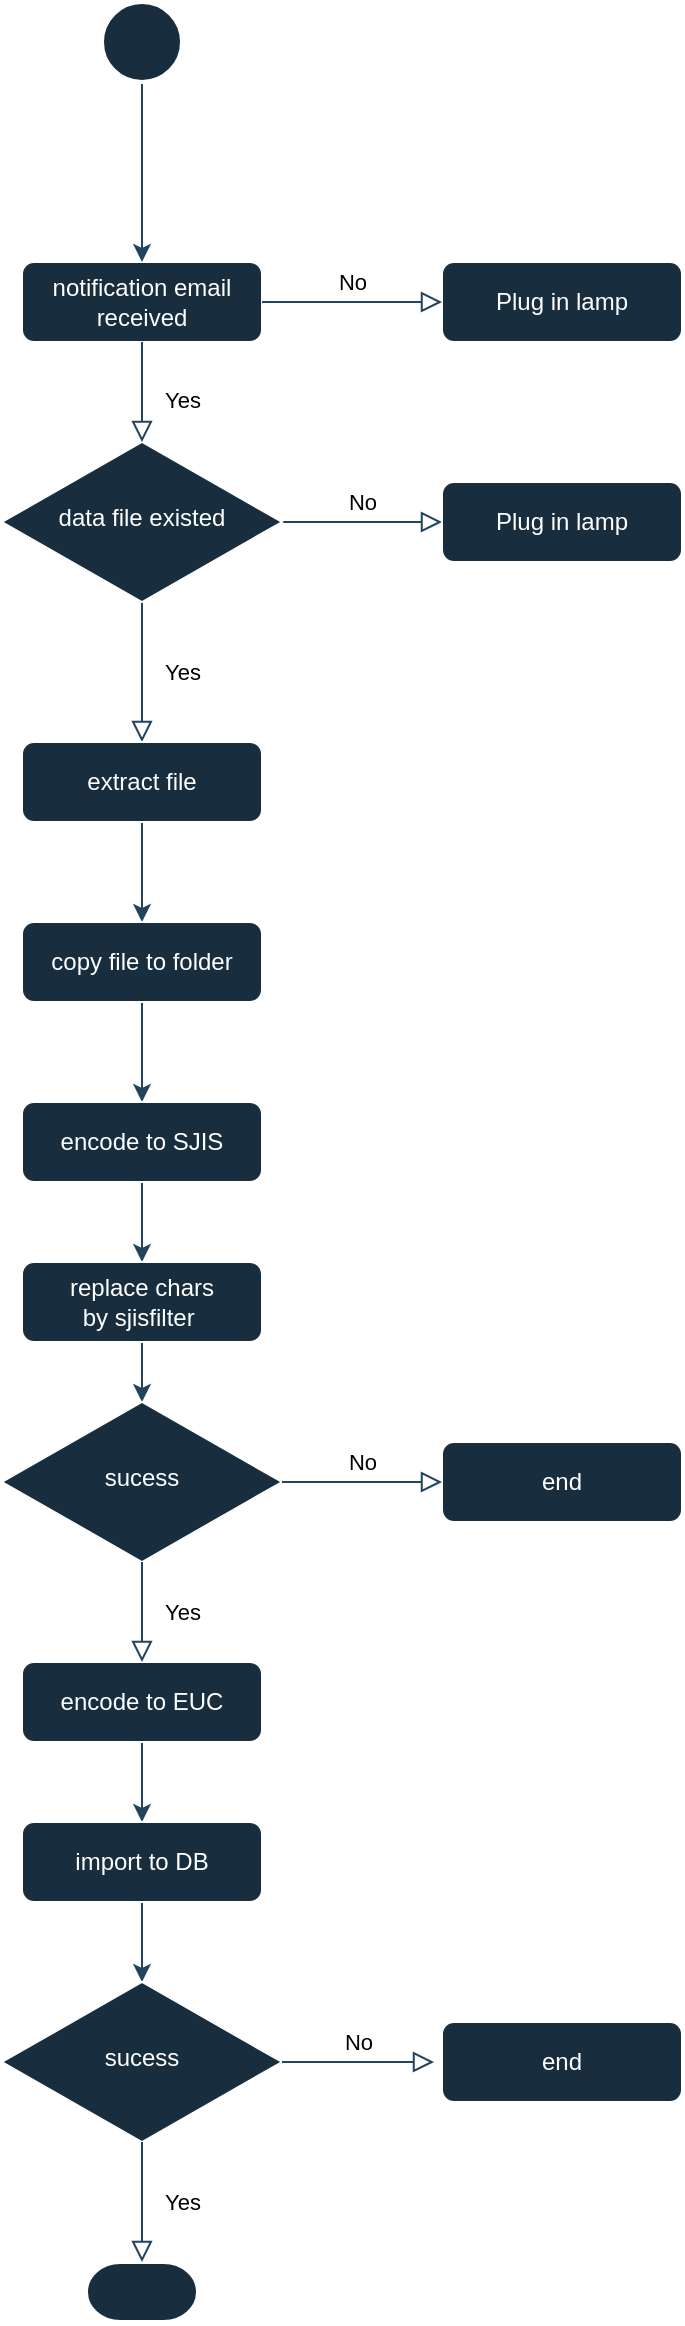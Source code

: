 <mxfile version="21.5.0" type="github">
  <diagram id="C5RBs43oDa-KdzZeNtuy" name="Page-1">
    <mxGraphModel dx="1050" dy="1718" grid="1" gridSize="10" guides="1" tooltips="1" connect="1" arrows="1" fold="1" page="1" pageScale="1" pageWidth="827" pageHeight="1169" math="0" shadow="0">
      <root>
        <mxCell id="WIyWlLk6GJQsqaUBKTNV-0" />
        <mxCell id="WIyWlLk6GJQsqaUBKTNV-1" parent="WIyWlLk6GJQsqaUBKTNV-0" />
        <mxCell id="WIyWlLk6GJQsqaUBKTNV-3" value="notification email received" style="rounded=1;whiteSpace=wrap;html=1;fontSize=12;glass=0;strokeWidth=1;shadow=0;labelBackgroundColor=none;fillColor=#182E3E;strokeColor=#FFFFFF;fontColor=#FFFFFF;" parent="WIyWlLk6GJQsqaUBKTNV-1" vertex="1">
          <mxGeometry x="254" y="-1020" width="120" height="40" as="geometry" />
        </mxCell>
        <mxCell id="WIyWlLk6GJQsqaUBKTNV-4" value="Yes" style="rounded=0;html=1;jettySize=auto;orthogonalLoop=1;fontSize=11;endArrow=block;endFill=0;endSize=8;strokeWidth=1;shadow=0;labelBackgroundColor=none;edgeStyle=orthogonalEdgeStyle;strokeColor=#23445D;fontColor=default;entryX=0.5;entryY=0;entryDx=0;entryDy=0;exitX=0.5;exitY=1;exitDx=0;exitDy=0;" parent="WIyWlLk6GJQsqaUBKTNV-1" source="WIyWlLk6GJQsqaUBKTNV-6" target="WIyWlLk6GJQsqaUBKTNV-11" edge="1">
          <mxGeometry y="20" relative="1" as="geometry">
            <mxPoint as="offset" />
            <mxPoint x="314" y="-810" as="targetPoint" />
          </mxGeometry>
        </mxCell>
        <mxCell id="WIyWlLk6GJQsqaUBKTNV-5" value="No" style="edgeStyle=orthogonalEdgeStyle;rounded=0;html=1;jettySize=auto;orthogonalLoop=1;fontSize=11;endArrow=block;endFill=0;endSize=8;strokeWidth=1;shadow=0;labelBackgroundColor=none;strokeColor=#23445D;fontColor=default;" parent="WIyWlLk6GJQsqaUBKTNV-1" source="WIyWlLk6GJQsqaUBKTNV-6" target="WIyWlLk6GJQsqaUBKTNV-7" edge="1">
          <mxGeometry y="10" relative="1" as="geometry">
            <mxPoint as="offset" />
          </mxGeometry>
        </mxCell>
        <mxCell id="WIyWlLk6GJQsqaUBKTNV-6" value="data file existed" style="rhombus;whiteSpace=wrap;html=1;shadow=0;fontFamily=Helvetica;fontSize=12;align=center;strokeWidth=1;spacing=6;spacingTop=-4;labelBackgroundColor=none;fillColor=#182E3E;strokeColor=#FFFFFF;fontColor=#FFFFFF;" parent="WIyWlLk6GJQsqaUBKTNV-1" vertex="1">
          <mxGeometry x="244" y="-930" width="140" height="80" as="geometry" />
        </mxCell>
        <mxCell id="WIyWlLk6GJQsqaUBKTNV-7" value="Plug in lamp" style="rounded=1;whiteSpace=wrap;html=1;fontSize=12;glass=0;strokeWidth=1;shadow=0;labelBackgroundColor=none;fillColor=#182E3E;strokeColor=#FFFFFF;fontColor=#FFFFFF;" parent="WIyWlLk6GJQsqaUBKTNV-1" vertex="1">
          <mxGeometry x="464" y="-910" width="120" height="40" as="geometry" />
        </mxCell>
        <mxCell id="po2aGOGRl0phtccvmmmE-4" value="" style="edgeStyle=orthogonalEdgeStyle;rounded=0;orthogonalLoop=1;jettySize=auto;html=1;strokeColor=#23445D;" edge="1" parent="WIyWlLk6GJQsqaUBKTNV-1" source="WIyWlLk6GJQsqaUBKTNV-11" target="po2aGOGRl0phtccvmmmE-3">
          <mxGeometry relative="1" as="geometry" />
        </mxCell>
        <mxCell id="WIyWlLk6GJQsqaUBKTNV-11" value="extract file" style="rounded=1;whiteSpace=wrap;html=1;fontSize=12;glass=0;strokeWidth=1;shadow=0;labelBackgroundColor=none;fillColor=#182E3E;strokeColor=#FFFFFF;fontColor=#FFFFFF;" parent="WIyWlLk6GJQsqaUBKTNV-1" vertex="1">
          <mxGeometry x="254" y="-780" width="120" height="40" as="geometry" />
        </mxCell>
        <mxCell id="QWKxgJyNLiJN6wWBDEsm-1" value="Plug in lamp" style="rounded=1;whiteSpace=wrap;html=1;fontSize=12;glass=0;strokeWidth=1;shadow=0;labelBackgroundColor=none;fillColor=#182E3E;strokeColor=#FFFFFF;fontColor=#FFFFFF;" parent="WIyWlLk6GJQsqaUBKTNV-1" vertex="1">
          <mxGeometry x="464" y="-1020" width="120" height="40" as="geometry" />
        </mxCell>
        <mxCell id="po2aGOGRl0phtccvmmmE-1" style="edgeStyle=orthogonalEdgeStyle;rounded=0;orthogonalLoop=1;jettySize=auto;html=1;exitX=0.5;exitY=1;exitDx=0;exitDy=0;exitPerimeter=0;strokeColor=#23445D;entryX=0.5;entryY=0;entryDx=0;entryDy=0;" edge="1" parent="WIyWlLk6GJQsqaUBKTNV-1" source="po2aGOGRl0phtccvmmmE-0" target="WIyWlLk6GJQsqaUBKTNV-3">
          <mxGeometry relative="1" as="geometry">
            <mxPoint x="314.294" y="-1070" as="targetPoint" />
          </mxGeometry>
        </mxCell>
        <mxCell id="po2aGOGRl0phtccvmmmE-0" value="" style="strokeWidth=2;html=1;shape=mxgraph.flowchart.start_2;whiteSpace=wrap;labelBackgroundColor=none;fillColor=#182E3E;strokeColor=#FFFFFF;fontColor=#FFFFFF;" vertex="1" parent="WIyWlLk6GJQsqaUBKTNV-1">
          <mxGeometry x="294" y="-1150" width="40" height="40" as="geometry" />
        </mxCell>
        <mxCell id="po2aGOGRl0phtccvmmmE-13" value="" style="edgeStyle=orthogonalEdgeStyle;rounded=0;orthogonalLoop=1;jettySize=auto;html=1;strokeColor=#23445D;" edge="1" parent="WIyWlLk6GJQsqaUBKTNV-1" source="po2aGOGRl0phtccvmmmE-3" target="po2aGOGRl0phtccvmmmE-12">
          <mxGeometry relative="1" as="geometry" />
        </mxCell>
        <mxCell id="po2aGOGRl0phtccvmmmE-3" value="copy file to folder" style="rounded=1;whiteSpace=wrap;html=1;fontSize=12;glass=0;strokeWidth=1;shadow=0;labelBackgroundColor=none;fillColor=#182E3E;strokeColor=#FFFFFF;fontColor=#FFFFFF;" vertex="1" parent="WIyWlLk6GJQsqaUBKTNV-1">
          <mxGeometry x="254" y="-690" width="120" height="40" as="geometry" />
        </mxCell>
        <mxCell id="po2aGOGRl0phtccvmmmE-10" value="No" style="edgeStyle=orthogonalEdgeStyle;rounded=0;html=1;jettySize=auto;orthogonalLoop=1;fontSize=11;endArrow=block;endFill=0;endSize=8;strokeWidth=1;shadow=0;labelBackgroundColor=none;strokeColor=#23445D;fontColor=default;exitX=1;exitY=0.5;exitDx=0;exitDy=0;entryX=0;entryY=0.5;entryDx=0;entryDy=0;" edge="1" parent="WIyWlLk6GJQsqaUBKTNV-1" source="WIyWlLk6GJQsqaUBKTNV-3" target="QWKxgJyNLiJN6wWBDEsm-1">
          <mxGeometry y="10" relative="1" as="geometry">
            <mxPoint as="offset" />
            <mxPoint x="374" y="-880" as="sourcePoint" />
            <mxPoint x="424" y="-880" as="targetPoint" />
          </mxGeometry>
        </mxCell>
        <mxCell id="po2aGOGRl0phtccvmmmE-11" value="Yes" style="edgeStyle=orthogonalEdgeStyle;rounded=0;html=1;jettySize=auto;orthogonalLoop=1;fontSize=11;endArrow=block;endFill=0;endSize=8;strokeWidth=1;shadow=0;labelBackgroundColor=none;strokeColor=#23445D;fontColor=default;exitX=0.5;exitY=1;exitDx=0;exitDy=0;entryX=0.5;entryY=0;entryDx=0;entryDy=0;" edge="1" parent="WIyWlLk6GJQsqaUBKTNV-1" source="WIyWlLk6GJQsqaUBKTNV-3" target="WIyWlLk6GJQsqaUBKTNV-6">
          <mxGeometry x="0.2" y="20" relative="1" as="geometry">
            <mxPoint y="-1" as="offset" />
            <mxPoint x="384" y="-990" as="sourcePoint" />
            <mxPoint x="474" y="-990" as="targetPoint" />
          </mxGeometry>
        </mxCell>
        <mxCell id="po2aGOGRl0phtccvmmmE-15" value="" style="edgeStyle=orthogonalEdgeStyle;rounded=0;orthogonalLoop=1;jettySize=auto;html=1;strokeColor=#23445D;" edge="1" parent="WIyWlLk6GJQsqaUBKTNV-1" source="po2aGOGRl0phtccvmmmE-12" target="po2aGOGRl0phtccvmmmE-14">
          <mxGeometry relative="1" as="geometry" />
        </mxCell>
        <mxCell id="po2aGOGRl0phtccvmmmE-12" value="encode to SJIS" style="rounded=1;whiteSpace=wrap;html=1;fontSize=12;glass=0;strokeWidth=1;shadow=0;labelBackgroundColor=none;fillColor=#182E3E;strokeColor=#FFFFFF;fontColor=#FFFFFF;" vertex="1" parent="WIyWlLk6GJQsqaUBKTNV-1">
          <mxGeometry x="254" y="-600" width="120" height="40" as="geometry" />
        </mxCell>
        <mxCell id="po2aGOGRl0phtccvmmmE-21" value="" style="edgeStyle=orthogonalEdgeStyle;rounded=0;orthogonalLoop=1;jettySize=auto;html=1;strokeColor=#23445D;" edge="1" parent="WIyWlLk6GJQsqaUBKTNV-1" source="po2aGOGRl0phtccvmmmE-14" target="po2aGOGRl0phtccvmmmE-17">
          <mxGeometry relative="1" as="geometry" />
        </mxCell>
        <mxCell id="po2aGOGRl0phtccvmmmE-14" value="replace chars by&amp;nbsp;sjisfilter&amp;nbsp;" style="rounded=1;whiteSpace=wrap;html=1;fontSize=12;glass=0;strokeWidth=1;shadow=0;labelBackgroundColor=none;fillColor=#182E3E;strokeColor=#FFFFFF;fontColor=#FFFFFF;" vertex="1" parent="WIyWlLk6GJQsqaUBKTNV-1">
          <mxGeometry x="254" y="-520" width="120" height="40" as="geometry" />
        </mxCell>
        <mxCell id="po2aGOGRl0phtccvmmmE-17" value="sucess" style="rhombus;whiteSpace=wrap;html=1;shadow=0;fontFamily=Helvetica;fontSize=12;align=center;strokeWidth=1;spacing=6;spacingTop=-4;labelBackgroundColor=none;fillColor=#182E3E;strokeColor=#FFFFFF;fontColor=#FFFFFF;" vertex="1" parent="WIyWlLk6GJQsqaUBKTNV-1">
          <mxGeometry x="244" y="-450" width="140" height="80" as="geometry" />
        </mxCell>
        <mxCell id="po2aGOGRl0phtccvmmmE-28" value="" style="edgeStyle=orthogonalEdgeStyle;rounded=0;orthogonalLoop=1;jettySize=auto;html=1;strokeColor=#23445D;" edge="1" parent="WIyWlLk6GJQsqaUBKTNV-1" source="po2aGOGRl0phtccvmmmE-23" target="po2aGOGRl0phtccvmmmE-27">
          <mxGeometry relative="1" as="geometry" />
        </mxCell>
        <mxCell id="po2aGOGRl0phtccvmmmE-23" value="encode to EUC" style="rounded=1;whiteSpace=wrap;html=1;fontSize=12;glass=0;strokeWidth=1;shadow=0;labelBackgroundColor=none;fillColor=#182E3E;strokeColor=#FFFFFF;fontColor=#FFFFFF;" vertex="1" parent="WIyWlLk6GJQsqaUBKTNV-1">
          <mxGeometry x="254" y="-320" width="120" height="40" as="geometry" />
        </mxCell>
        <mxCell id="po2aGOGRl0phtccvmmmE-24" value="end" style="rounded=1;whiteSpace=wrap;html=1;fontSize=12;glass=0;strokeWidth=1;shadow=0;labelBackgroundColor=none;fillColor=#182E3E;strokeColor=#FFFFFF;fontColor=#FFFFFF;" vertex="1" parent="WIyWlLk6GJQsqaUBKTNV-1">
          <mxGeometry x="464" y="-430" width="120" height="40" as="geometry" />
        </mxCell>
        <mxCell id="po2aGOGRl0phtccvmmmE-25" value="No" style="edgeStyle=orthogonalEdgeStyle;rounded=0;html=1;jettySize=auto;orthogonalLoop=1;fontSize=11;endArrow=block;endFill=0;endSize=8;strokeWidth=1;shadow=0;labelBackgroundColor=none;strokeColor=#23445D;fontColor=default;exitX=1;exitY=0.5;exitDx=0;exitDy=0;entryX=0;entryY=0.5;entryDx=0;entryDy=0;" edge="1" parent="WIyWlLk6GJQsqaUBKTNV-1" source="po2aGOGRl0phtccvmmmE-17" target="po2aGOGRl0phtccvmmmE-24">
          <mxGeometry y="10" relative="1" as="geometry">
            <mxPoint as="offset" />
            <mxPoint x="420" y="-420" as="sourcePoint" />
            <mxPoint x="470" y="-420" as="targetPoint" />
          </mxGeometry>
        </mxCell>
        <mxCell id="po2aGOGRl0phtccvmmmE-26" value="Yes" style="rounded=0;html=1;jettySize=auto;orthogonalLoop=1;fontSize=11;endArrow=block;endFill=0;endSize=8;strokeWidth=1;shadow=0;labelBackgroundColor=none;edgeStyle=orthogonalEdgeStyle;strokeColor=#23445D;fontColor=default;entryX=0.5;entryY=0;entryDx=0;entryDy=0;exitX=0.5;exitY=1;exitDx=0;exitDy=0;" edge="1" parent="WIyWlLk6GJQsqaUBKTNV-1" source="po2aGOGRl0phtccvmmmE-17" target="po2aGOGRl0phtccvmmmE-23">
          <mxGeometry y="20" relative="1" as="geometry">
            <mxPoint as="offset" />
            <mxPoint x="440" y="-460" as="sourcePoint" />
            <mxPoint x="440" y="-390" as="targetPoint" />
          </mxGeometry>
        </mxCell>
        <mxCell id="po2aGOGRl0phtccvmmmE-32" value="" style="edgeStyle=orthogonalEdgeStyle;rounded=0;orthogonalLoop=1;jettySize=auto;html=1;strokeColor=#23445D;" edge="1" parent="WIyWlLk6GJQsqaUBKTNV-1" source="po2aGOGRl0phtccvmmmE-27" target="po2aGOGRl0phtccvmmmE-30">
          <mxGeometry relative="1" as="geometry" />
        </mxCell>
        <mxCell id="po2aGOGRl0phtccvmmmE-27" value="import to DB" style="rounded=1;whiteSpace=wrap;html=1;fontSize=12;glass=0;strokeWidth=1;shadow=0;labelBackgroundColor=none;fillColor=#182E3E;strokeColor=#FFFFFF;fontColor=#FFFFFF;" vertex="1" parent="WIyWlLk6GJQsqaUBKTNV-1">
          <mxGeometry x="254" y="-240" width="120" height="40" as="geometry" />
        </mxCell>
        <mxCell id="po2aGOGRl0phtccvmmmE-30" value="sucess" style="rhombus;whiteSpace=wrap;html=1;shadow=0;fontFamily=Helvetica;fontSize=12;align=center;strokeWidth=1;spacing=6;spacingTop=-4;labelBackgroundColor=none;fillColor=#182E3E;strokeColor=#FFFFFF;fontColor=#FFFFFF;" vertex="1" parent="WIyWlLk6GJQsqaUBKTNV-1">
          <mxGeometry x="244" y="-160" width="140" height="80" as="geometry" />
        </mxCell>
        <mxCell id="po2aGOGRl0phtccvmmmE-33" value="" style="strokeWidth=2;html=1;shape=mxgraph.flowchart.terminator;whiteSpace=wrap;strokeColor=#FFFFFF;fontColor=#FFFFFF;fillColor=#182E3E;" vertex="1" parent="WIyWlLk6GJQsqaUBKTNV-1">
          <mxGeometry x="286" y="-20" width="56" height="30" as="geometry" />
        </mxCell>
        <mxCell id="po2aGOGRl0phtccvmmmE-34" value="Yes" style="rounded=0;html=1;jettySize=auto;orthogonalLoop=1;fontSize=11;endArrow=block;endFill=0;endSize=8;strokeWidth=1;shadow=0;labelBackgroundColor=none;edgeStyle=orthogonalEdgeStyle;strokeColor=#23445D;fontColor=default;exitX=0.5;exitY=1;exitDx=0;exitDy=0;" edge="1" parent="WIyWlLk6GJQsqaUBKTNV-1" source="po2aGOGRl0phtccvmmmE-30" target="po2aGOGRl0phtccvmmmE-33">
          <mxGeometry y="20" relative="1" as="geometry">
            <mxPoint as="offset" />
            <mxPoint x="440" y="-130" as="sourcePoint" />
            <mxPoint x="440" y="-60" as="targetPoint" />
          </mxGeometry>
        </mxCell>
        <mxCell id="po2aGOGRl0phtccvmmmE-35" value="end" style="rounded=1;whiteSpace=wrap;html=1;fontSize=12;glass=0;strokeWidth=1;shadow=0;labelBackgroundColor=none;fillColor=#182E3E;strokeColor=#FFFFFF;fontColor=#FFFFFF;" vertex="1" parent="WIyWlLk6GJQsqaUBKTNV-1">
          <mxGeometry x="464" y="-140" width="120" height="40" as="geometry" />
        </mxCell>
        <mxCell id="po2aGOGRl0phtccvmmmE-37" value="No" style="edgeStyle=orthogonalEdgeStyle;rounded=0;html=1;jettySize=auto;orthogonalLoop=1;fontSize=11;endArrow=block;endFill=0;endSize=8;strokeWidth=1;shadow=0;labelBackgroundColor=none;strokeColor=#23445D;fontColor=default;exitX=1;exitY=0.5;exitDx=0;exitDy=0;" edge="1" parent="WIyWlLk6GJQsqaUBKTNV-1" source="po2aGOGRl0phtccvmmmE-30">
          <mxGeometry x="-0.007" y="-10" relative="1" as="geometry">
            <mxPoint x="10" y="-10" as="offset" />
            <mxPoint x="394" y="-400" as="sourcePoint" />
            <mxPoint x="460" y="-120" as="targetPoint" />
          </mxGeometry>
        </mxCell>
      </root>
    </mxGraphModel>
  </diagram>
</mxfile>
